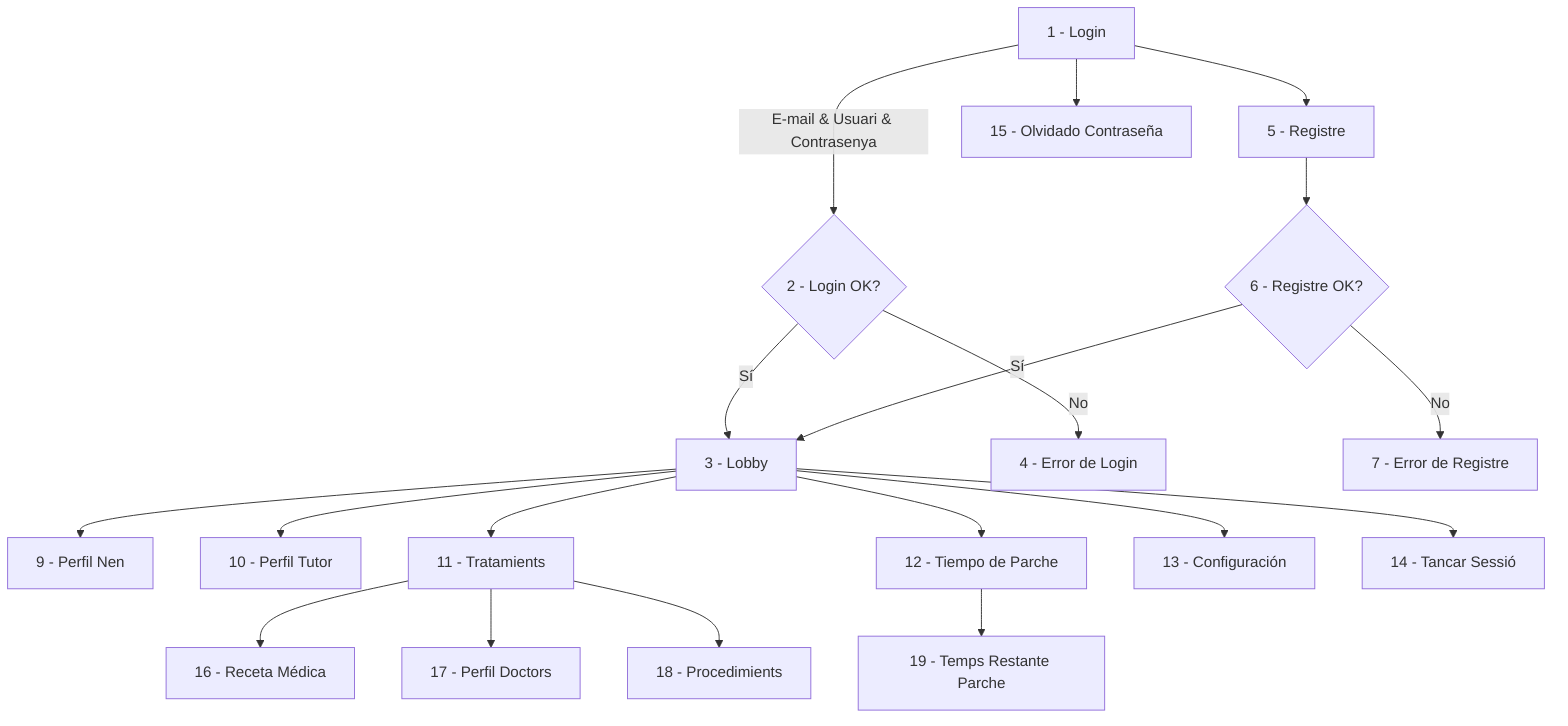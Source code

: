 flowchart TD
    A[1 - Login] -->|E-mail & Usuari & Contrasenya| B{2 - Login OK?}
    B -- Sí --> C[3 - Lobby]
    B -- No --> D[4 - Error de Login]
    A --> E[5 - Registre]
    E --> F{6 - Registre OK?}
    F -- Sí --> C
    F -- No --> G[7 - Error de Registre]
    C --> H[9 - Perfil Nen]
    C --> I[10 - Perfil Tutor]
    C --> J[11 - Tratamients]
    C --> K[12 - Tiempo de Parche]
    C --> L[13 - Configuración]
    C --> M[14 - Tancar Sessió]
    A --> N[15 - Olvidado Contraseña]
    
    J --> O[16 - Receta Médica]
    J --> P[17 - Perfil Doctors]
    J --> Q[18 - Procedimients]

    K --> R[19 - Temps Restante Parche]